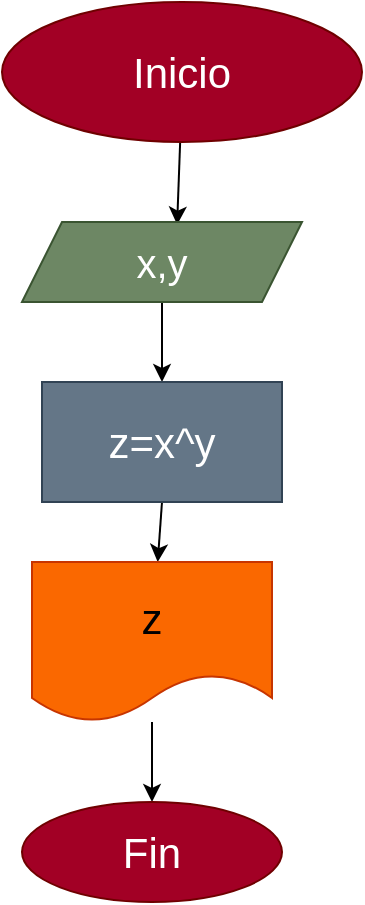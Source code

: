 <mxfile>
    <diagram id="-MugGew-1g-oZnSwjzF8" name="Página-1">
        <mxGraphModel dx="520" dy="472" grid="1" gridSize="10" guides="1" tooltips="1" connect="1" arrows="1" fold="1" page="1" pageScale="1" pageWidth="827" pageHeight="1169" math="0" shadow="0">
            <root>
                <mxCell id="0"/>
                <mxCell id="1" parent="0"/>
                <mxCell id="7" style="edgeStyle=none;html=1;entryX=0.554;entryY=0.033;entryDx=0;entryDy=0;entryPerimeter=0;fontSize=21;" edge="1" parent="1" source="2" target="3">
                    <mxGeometry relative="1" as="geometry"/>
                </mxCell>
                <mxCell id="2" value="&lt;font style=&quot;font-size: 21px&quot;&gt;Inicio&lt;/font&gt;" style="ellipse;whiteSpace=wrap;html=1;fillColor=#a20025;fontColor=#ffffff;strokeColor=#6F0000;" vertex="1" parent="1">
                    <mxGeometry x="185" y="110" width="180" height="70" as="geometry"/>
                </mxCell>
                <mxCell id="8" style="edgeStyle=none;html=1;exitX=0.5;exitY=1;exitDx=0;exitDy=0;fontSize=21;" edge="1" parent="1" source="3" target="4">
                    <mxGeometry relative="1" as="geometry"/>
                </mxCell>
                <mxCell id="3" value="&lt;font style=&quot;font-size: 20px&quot;&gt;x,y&lt;/font&gt;" style="shape=parallelogram;perimeter=parallelogramPerimeter;whiteSpace=wrap;html=1;fixedSize=1;fillColor=#6d8764;fontColor=#ffffff;strokeColor=#3A5431;" vertex="1" parent="1">
                    <mxGeometry x="195" y="220" width="140" height="40" as="geometry"/>
                </mxCell>
                <mxCell id="9" style="edgeStyle=none;html=1;exitX=0.5;exitY=1;exitDx=0;exitDy=0;fontSize=21;" edge="1" parent="1" source="4" target="5">
                    <mxGeometry relative="1" as="geometry"/>
                </mxCell>
                <mxCell id="4" value="z=x^y" style="rounded=0;whiteSpace=wrap;html=1;fontSize=21;fillColor=#647687;fontColor=#ffffff;strokeColor=#314354;" vertex="1" parent="1">
                    <mxGeometry x="205" y="300" width="120" height="60" as="geometry"/>
                </mxCell>
                <mxCell id="10" style="edgeStyle=none;html=1;fontSize=21;" edge="1" parent="1" source="5" target="6">
                    <mxGeometry relative="1" as="geometry"/>
                </mxCell>
                <mxCell id="5" value="z" style="shape=document;whiteSpace=wrap;html=1;boundedLbl=1;fontSize=21;fillColor=#fa6800;fontColor=#000000;strokeColor=#C73500;" vertex="1" parent="1">
                    <mxGeometry x="200" y="390" width="120" height="80" as="geometry"/>
                </mxCell>
                <mxCell id="6" value="Fin" style="ellipse;whiteSpace=wrap;html=1;fontSize=21;fillColor=#a20025;fontColor=#ffffff;strokeColor=#6F0000;" vertex="1" parent="1">
                    <mxGeometry x="195" y="510" width="130" height="50" as="geometry"/>
                </mxCell>
            </root>
        </mxGraphModel>
    </diagram>
</mxfile>